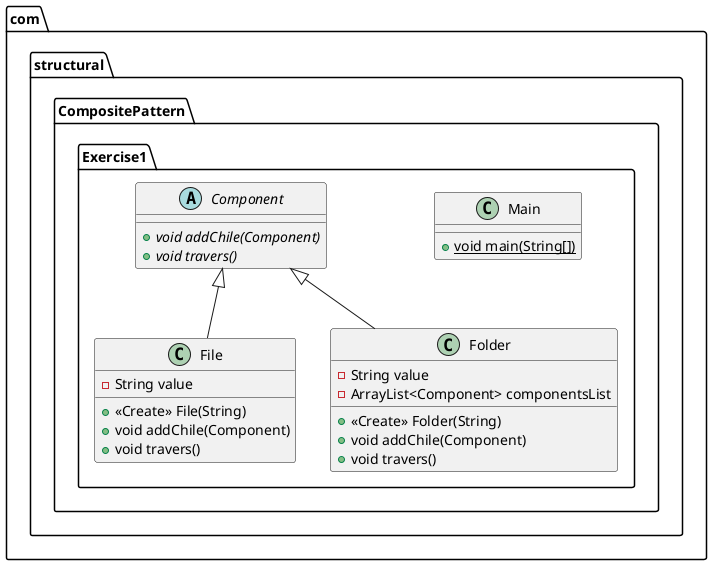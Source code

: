 @startuml
class com.structural.CompositePattern.Exercise1.File {
- String value
+ <<Create>> File(String)
+ void addChile(Component)
+ void travers()
}
class com.structural.CompositePattern.Exercise1.Main {
+ {static} void main(String[])
}
abstract class com.structural.CompositePattern.Exercise1.Component {
+ {abstract}void addChile(Component)
+ {abstract}void travers()
}
class com.structural.CompositePattern.Exercise1.Folder {
- String value
- ArrayList<Component> componentsList
+ <<Create>> Folder(String)
+ void addChile(Component)
+ void travers()
}


com.structural.CompositePattern.Exercise1.Component <|-- com.structural.CompositePattern.Exercise1.File
com.structural.CompositePattern.Exercise1.Component <|-- com.structural.CompositePattern.Exercise1.Folder
@enduml